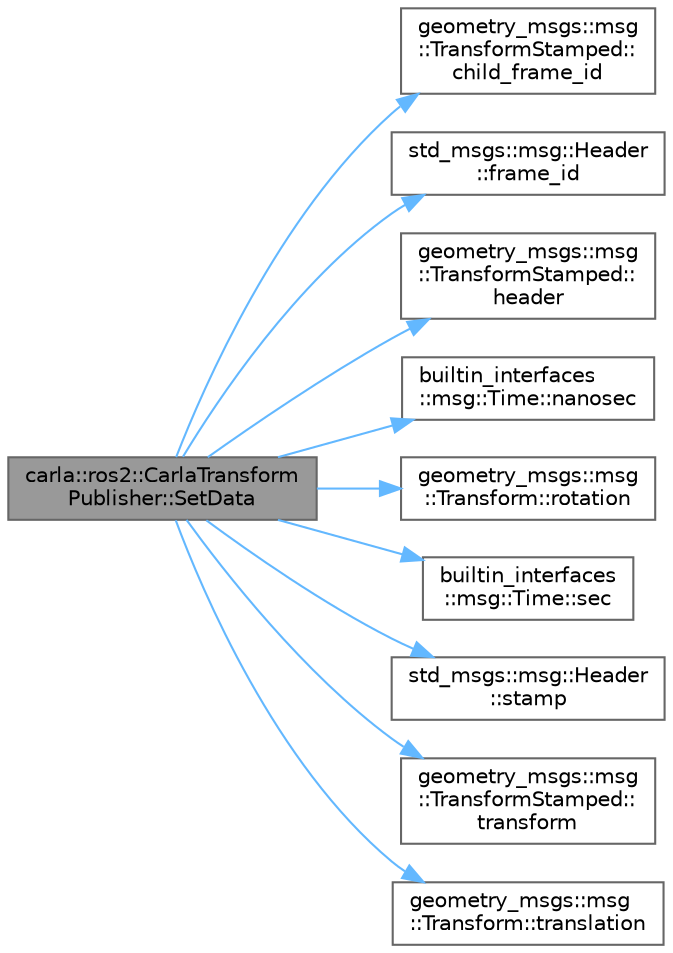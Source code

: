 digraph "carla::ros2::CarlaTransformPublisher::SetData"
{
 // INTERACTIVE_SVG=YES
 // LATEX_PDF_SIZE
  bgcolor="transparent";
  edge [fontname=Helvetica,fontsize=10,labelfontname=Helvetica,labelfontsize=10];
  node [fontname=Helvetica,fontsize=10,shape=box,height=0.2,width=0.4];
  rankdir="LR";
  Node1 [id="Node000001",label="carla::ros2::CarlaTransform\lPublisher::SetData",height=0.2,width=0.4,color="gray40", fillcolor="grey60", style="filled", fontcolor="black",tooltip=" "];
  Node1 -> Node2 [id="edge1_Node000001_Node000002",color="steelblue1",style="solid",tooltip=" "];
  Node2 [id="Node000002",label="geometry_msgs::msg\l::TransformStamped::\lchild_frame_id",height=0.2,width=0.4,color="grey40", fillcolor="white", style="filled",URL="$dc/d01/classgeometry__msgs_1_1msg_1_1TransformStamped.html#aaabafeeb5083f4525db1dc6d37e6c065",tooltip="This function copies the value in member child_frame_id"];
  Node1 -> Node3 [id="edge2_Node000001_Node000003",color="steelblue1",style="solid",tooltip=" "];
  Node3 [id="Node000003",label="std_msgs::msg::Header\l::frame_id",height=0.2,width=0.4,color="grey40", fillcolor="white", style="filled",URL="$d8/d15/classstd__msgs_1_1msg_1_1Header.html#a9bd973b4690fefb807fb231f496831d4",tooltip="This function copies the value in member frame_id"];
  Node1 -> Node4 [id="edge3_Node000001_Node000004",color="steelblue1",style="solid",tooltip=" "];
  Node4 [id="Node000004",label="geometry_msgs::msg\l::TransformStamped::\lheader",height=0.2,width=0.4,color="grey40", fillcolor="white", style="filled",URL="$dc/d01/classgeometry__msgs_1_1msg_1_1TransformStamped.html#abf590cca246791b55267967051efc7a4",tooltip="This function copies the value in member header"];
  Node1 -> Node5 [id="edge4_Node000001_Node000005",color="steelblue1",style="solid",tooltip=" "];
  Node5 [id="Node000005",label="builtin_interfaces\l::msg::Time::nanosec",height=0.2,width=0.4,color="grey40", fillcolor="white", style="filled",URL="$da/d39/classbuiltin__interfaces_1_1msg_1_1Time.html#aa198ef63c135b5c7856d7f917dee4ba4",tooltip="This function sets a value in member nanosec"];
  Node1 -> Node6 [id="edge5_Node000001_Node000006",color="steelblue1",style="solid",tooltip=" "];
  Node6 [id="Node000006",label="geometry_msgs::msg\l::Transform::rotation",height=0.2,width=0.4,color="grey40", fillcolor="white", style="filled",URL="$d6/d5a/classgeometry__msgs_1_1msg_1_1Transform.html#a9a1459664ad7860be84baf60265516bc",tooltip="This function copies the value in member rotation"];
  Node1 -> Node7 [id="edge6_Node000001_Node000007",color="steelblue1",style="solid",tooltip=" "];
  Node7 [id="Node000007",label="builtin_interfaces\l::msg::Time::sec",height=0.2,width=0.4,color="grey40", fillcolor="white", style="filled",URL="$da/d39/classbuiltin__interfaces_1_1msg_1_1Time.html#af90f1d1163f805c9e8af9546399d75b2",tooltip="This function sets a value in member sec"];
  Node1 -> Node8 [id="edge7_Node000001_Node000008",color="steelblue1",style="solid",tooltip=" "];
  Node8 [id="Node000008",label="std_msgs::msg::Header\l::stamp",height=0.2,width=0.4,color="grey40", fillcolor="white", style="filled",URL="$d8/d15/classstd__msgs_1_1msg_1_1Header.html#a2ac0c277be6d5edc09d17126767290c9",tooltip="This function copies the value in member stamp"];
  Node1 -> Node9 [id="edge8_Node000001_Node000009",color="steelblue1",style="solid",tooltip=" "];
  Node9 [id="Node000009",label="geometry_msgs::msg\l::TransformStamped::\ltransform",height=0.2,width=0.4,color="grey40", fillcolor="white", style="filled",URL="$dc/d01/classgeometry__msgs_1_1msg_1_1TransformStamped.html#a79a685ff268b47b2a1a8f04b4dfc8da2",tooltip="This function copies the value in member transform"];
  Node1 -> Node10 [id="edge9_Node000001_Node000010",color="steelblue1",style="solid",tooltip=" "];
  Node10 [id="Node000010",label="geometry_msgs::msg\l::Transform::translation",height=0.2,width=0.4,color="grey40", fillcolor="white", style="filled",URL="$d6/d5a/classgeometry__msgs_1_1msg_1_1Transform.html#a6edb54feae3a094afdb701e1fd3c1fd1",tooltip="This function copies the value in member translation"];
}
